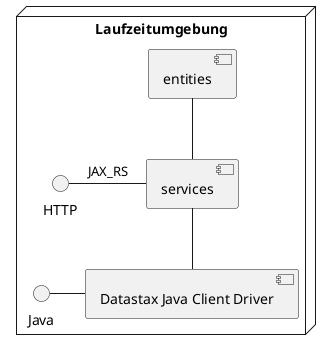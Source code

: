 @startuml


node "Laufzeitumgebung" {

[entities]--[services]
[services] -- [Datastax Java Client Driver]
HTTP-[services]:JAX_RS
Java - [Datastax Java Client Driver]


}

@enduml